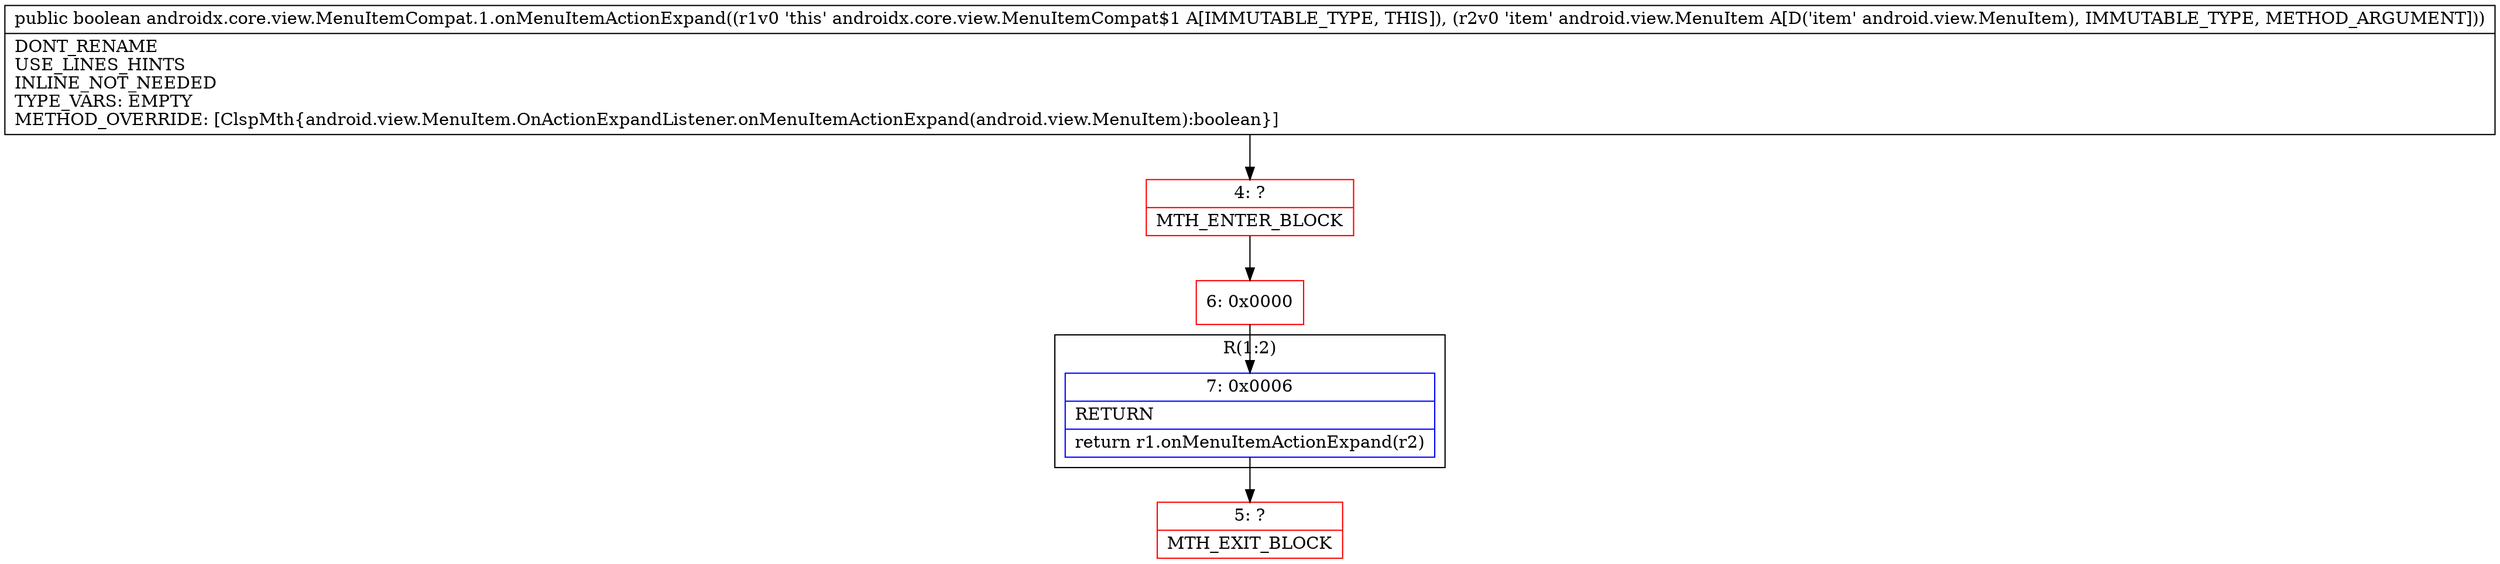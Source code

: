 digraph "CFG forandroidx.core.view.MenuItemCompat.1.onMenuItemActionExpand(Landroid\/view\/MenuItem;)Z" {
subgraph cluster_Region_1255297513 {
label = "R(1:2)";
node [shape=record,color=blue];
Node_7 [shape=record,label="{7\:\ 0x0006|RETURN\l|return r1.onMenuItemActionExpand(r2)\l}"];
}
Node_4 [shape=record,color=red,label="{4\:\ ?|MTH_ENTER_BLOCK\l}"];
Node_6 [shape=record,color=red,label="{6\:\ 0x0000}"];
Node_5 [shape=record,color=red,label="{5\:\ ?|MTH_EXIT_BLOCK\l}"];
MethodNode[shape=record,label="{public boolean androidx.core.view.MenuItemCompat.1.onMenuItemActionExpand((r1v0 'this' androidx.core.view.MenuItemCompat$1 A[IMMUTABLE_TYPE, THIS]), (r2v0 'item' android.view.MenuItem A[D('item' android.view.MenuItem), IMMUTABLE_TYPE, METHOD_ARGUMENT]))  | DONT_RENAME\lUSE_LINES_HINTS\lINLINE_NOT_NEEDED\lTYPE_VARS: EMPTY\lMETHOD_OVERRIDE: [ClspMth\{android.view.MenuItem.OnActionExpandListener.onMenuItemActionExpand(android.view.MenuItem):boolean\}]\l}"];
MethodNode -> Node_4;Node_7 -> Node_5;
Node_4 -> Node_6;
Node_6 -> Node_7;
}

